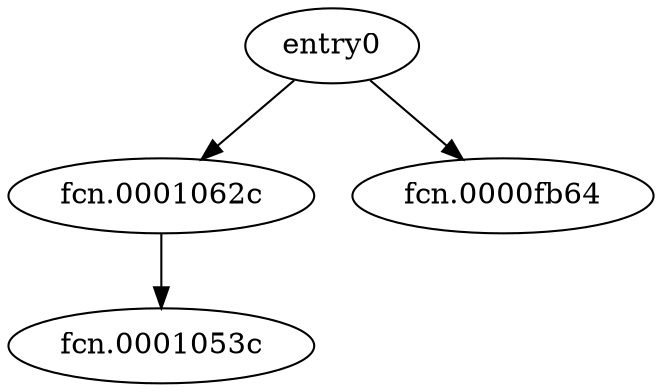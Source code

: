 digraph code {
  "0x0000faa4" [label="entry0"];
  "0x0000faa4" -> "0x0001062c";
  "0x0001062c" [label="fcn.0001062c"];
  "0x0000faa4" -> "0x0000fb64";
  "0x0000fb64" [label="fcn.0000fb64"];
  "0x0001062c" [label="fcn.0001062c"];
  "0x0001062c" -> "0x0001053c";
  "0x0001053c" [label="fcn.0001053c"];
}